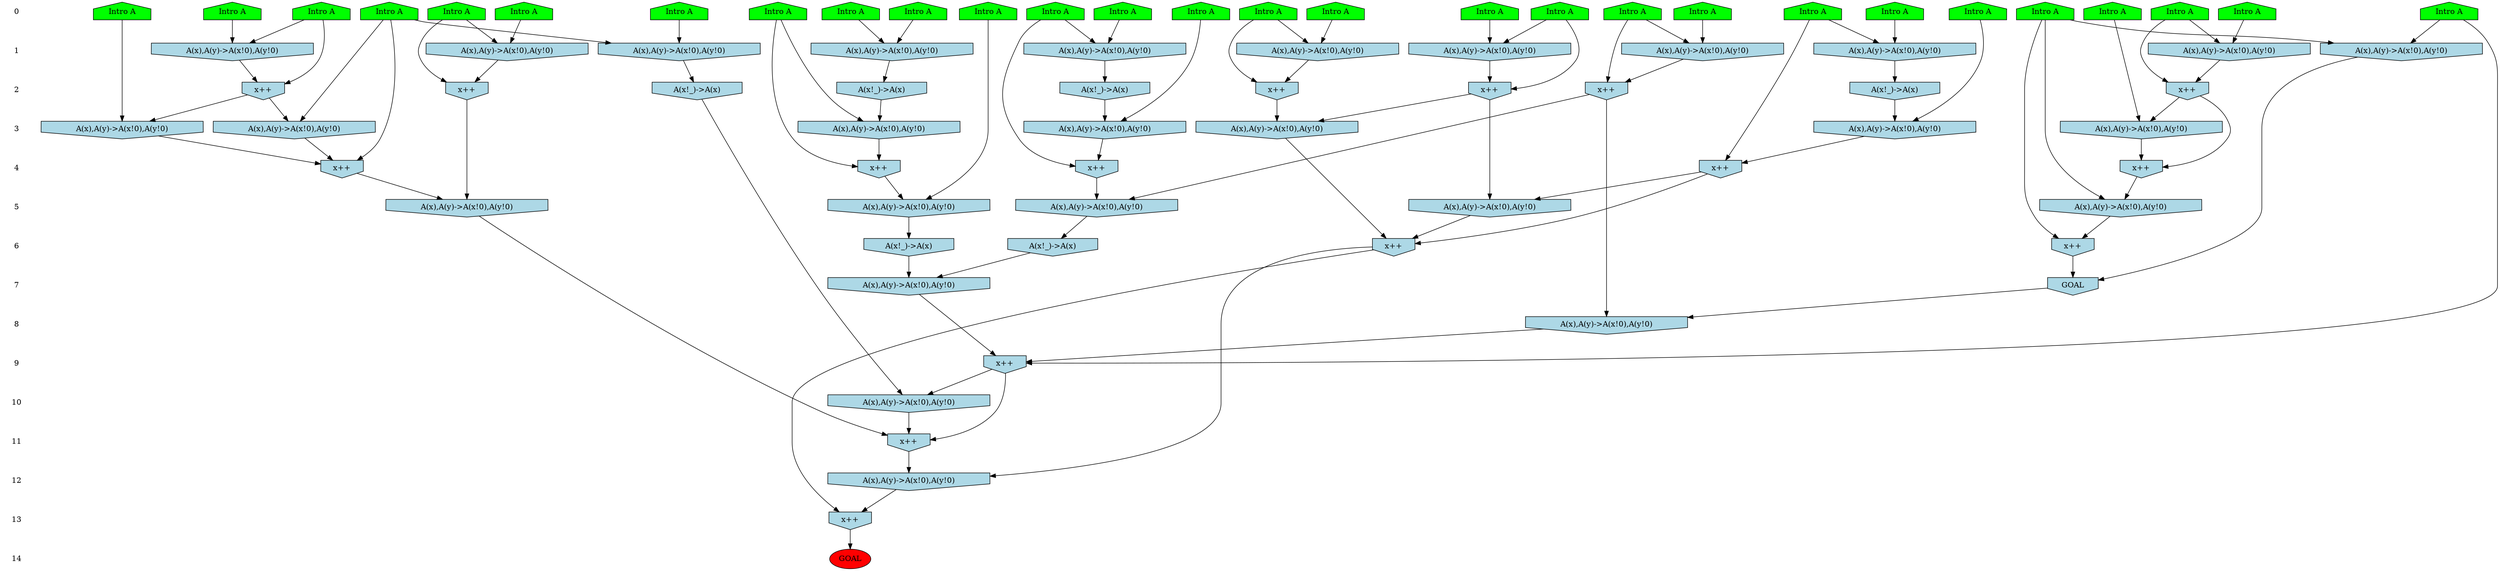 /* Compression of 1 causal flows obtained in average at 3.029979E+00 t.u */
/* Compressed causal flows were: [985] */
digraph G{
 ranksep=.5 ; 
{ rank = same ; "0" [shape=plaintext] ; node_1 [label ="Intro A", shape=house, style=filled, fillcolor=green] ;
node_2 [label ="Intro A", shape=house, style=filled, fillcolor=green] ;
node_3 [label ="Intro A", shape=house, style=filled, fillcolor=green] ;
node_4 [label ="Intro A", shape=house, style=filled, fillcolor=green] ;
node_5 [label ="Intro A", shape=house, style=filled, fillcolor=green] ;
node_6 [label ="Intro A", shape=house, style=filled, fillcolor=green] ;
node_7 [label ="Intro A", shape=house, style=filled, fillcolor=green] ;
node_8 [label ="Intro A", shape=house, style=filled, fillcolor=green] ;
node_9 [label ="Intro A", shape=house, style=filled, fillcolor=green] ;
node_10 [label ="Intro A", shape=house, style=filled, fillcolor=green] ;
node_11 [label ="Intro A", shape=house, style=filled, fillcolor=green] ;
node_12 [label ="Intro A", shape=house, style=filled, fillcolor=green] ;
node_13 [label ="Intro A", shape=house, style=filled, fillcolor=green] ;
node_14 [label ="Intro A", shape=house, style=filled, fillcolor=green] ;
node_15 [label ="Intro A", shape=house, style=filled, fillcolor=green] ;
node_16 [label ="Intro A", shape=house, style=filled, fillcolor=green] ;
node_17 [label ="Intro A", shape=house, style=filled, fillcolor=green] ;
node_18 [label ="Intro A", shape=house, style=filled, fillcolor=green] ;
node_19 [label ="Intro A", shape=house, style=filled, fillcolor=green] ;
node_20 [label ="Intro A", shape=house, style=filled, fillcolor=green] ;
node_21 [label ="Intro A", shape=house, style=filled, fillcolor=green] ;
node_22 [label ="Intro A", shape=house, style=filled, fillcolor=green] ;
node_23 [label ="Intro A", shape=house, style=filled, fillcolor=green] ;
node_24 [label ="Intro A", shape=house, style=filled, fillcolor=green] ;
node_25 [label ="Intro A", shape=house, style=filled, fillcolor=green] ;
node_26 [label ="Intro A", shape=house, style=filled, fillcolor=green] ;
node_27 [label ="Intro A", shape=house, style=filled, fillcolor=green] ;
node_28 [label ="Intro A", shape=house, style=filled, fillcolor=green] ;
}
{ rank = same ; "1" [shape=plaintext] ; node_29 [label="A(x),A(y)->A(x!0),A(y!0)", shape=invhouse, style=filled, fillcolor = lightblue] ;
node_30 [label="A(x),A(y)->A(x!0),A(y!0)", shape=invhouse, style=filled, fillcolor = lightblue] ;
node_31 [label="A(x),A(y)->A(x!0),A(y!0)", shape=invhouse, style=filled, fillcolor = lightblue] ;
node_33 [label="A(x),A(y)->A(x!0),A(y!0)", shape=invhouse, style=filled, fillcolor = lightblue] ;
node_34 [label="A(x),A(y)->A(x!0),A(y!0)", shape=invhouse, style=filled, fillcolor = lightblue] ;
node_37 [label="A(x),A(y)->A(x!0),A(y!0)", shape=invhouse, style=filled, fillcolor = lightblue] ;
node_45 [label="A(x),A(y)->A(x!0),A(y!0)", shape=invhouse, style=filled, fillcolor = lightblue] ;
node_46 [label="A(x),A(y)->A(x!0),A(y!0)", shape=invhouse, style=filled, fillcolor = lightblue] ;
node_48 [label="A(x),A(y)->A(x!0),A(y!0)", shape=invhouse, style=filled, fillcolor = lightblue] ;
node_53 [label="A(x),A(y)->A(x!0),A(y!0)", shape=invhouse, style=filled, fillcolor = lightblue] ;
node_63 [label="A(x),A(y)->A(x!0),A(y!0)", shape=invhouse, style=filled, fillcolor = lightblue] ;
}
{ rank = same ; "2" [shape=plaintext] ; node_32 [label="A(x!_)->A(x)", shape=invhouse, style=filled, fillcolor = lightblue] ;
node_35 [label="x++", shape=invhouse, style=filled, fillcolor = lightblue] ;
node_36 [label="A(x!_)->A(x)", shape=invhouse, style=filled, fillcolor = lightblue] ;
node_39 [label="x++", shape=invhouse, style=filled, fillcolor = lightblue] ;
node_40 [label="A(x!_)->A(x)", shape=invhouse, style=filled, fillcolor = lightblue] ;
node_51 [label="x++", shape=invhouse, style=filled, fillcolor = lightblue] ;
node_52 [label="x++", shape=invhouse, style=filled, fillcolor = lightblue] ;
node_54 [label="x++", shape=invhouse, style=filled, fillcolor = lightblue] ;
node_67 [label="A(x!_)->A(x)", shape=invhouse, style=filled, fillcolor = lightblue] ;
node_68 [label="x++", shape=invhouse, style=filled, fillcolor = lightblue] ;
}
{ rank = same ; "3" [shape=plaintext] ; node_38 [label="A(x),A(y)->A(x!0),A(y!0)", shape=invhouse, style=filled, fillcolor = lightblue] ;
node_41 [label="A(x),A(y)->A(x!0),A(y!0)", shape=invhouse, style=filled, fillcolor = lightblue] ;
node_42 [label="A(x),A(y)->A(x!0),A(y!0)", shape=invhouse, style=filled, fillcolor = lightblue] ;
node_55 [label="A(x),A(y)->A(x!0),A(y!0)", shape=invhouse, style=filled, fillcolor = lightblue] ;
node_58 [label="A(x),A(y)->A(x!0),A(y!0)", shape=invhouse, style=filled, fillcolor = lightblue] ;
node_61 [label="A(x),A(y)->A(x!0),A(y!0)", shape=invhouse, style=filled, fillcolor = lightblue] ;
node_71 [label="A(x),A(y)->A(x!0),A(y!0)", shape=invhouse, style=filled, fillcolor = lightblue] ;
}
{ rank = same ; "4" [shape=plaintext] ; node_43 [label="x++", shape=invhouse, style=filled, fillcolor = lightblue] ;
node_44 [label="x++", shape=invhouse, style=filled, fillcolor = lightblue] ;
node_56 [label="x++", shape=invhouse, style=filled, fillcolor = lightblue] ;
node_57 [label="x++", shape=invhouse, style=filled, fillcolor = lightblue] ;
node_65 [label="x++", shape=invhouse, style=filled, fillcolor = lightblue] ;
}
{ rank = same ; "5" [shape=plaintext] ; node_47 [label="A(x),A(y)->A(x!0),A(y!0)", shape=invhouse, style=filled, fillcolor = lightblue] ;
node_49 [label="A(x),A(y)->A(x!0),A(y!0)", shape=invhouse, style=filled, fillcolor = lightblue] ;
node_60 [label="A(x),A(y)->A(x!0),A(y!0)", shape=invhouse, style=filled, fillcolor = lightblue] ;
node_66 [label="A(x),A(y)->A(x!0),A(y!0)", shape=invhouse, style=filled, fillcolor = lightblue] ;
node_74 [label="A(x),A(y)->A(x!0),A(y!0)", shape=invhouse, style=filled, fillcolor = lightblue] ;
}
{ rank = same ; "6" [shape=plaintext] ; node_50 [label="A(x!_)->A(x)", shape=invhouse, style=filled, fillcolor = lightblue] ;
node_59 [label="A(x!_)->A(x)", shape=invhouse, style=filled, fillcolor = lightblue] ;
node_62 [label="x++", shape=invhouse, style=filled, fillcolor = lightblue] ;
node_75 [label="x++", shape=invhouse, style=filled, fillcolor = lightblue] ;
}
{ rank = same ; "7" [shape=plaintext] ; node_64 [label="GOAL", shape=invhouse, style=filled, fillcolor = lightblue] ;
node_70 [label="A(x),A(y)->A(x!0),A(y!0)", shape=invhouse, style=filled, fillcolor = lightblue] ;
}
{ rank = same ; "8" [shape=plaintext] ; node_69 [label="A(x),A(y)->A(x!0),A(y!0)", shape=invhouse, style=filled, fillcolor = lightblue] ;
}
{ rank = same ; "9" [shape=plaintext] ; node_72 [label="x++", shape=invhouse, style=filled, fillcolor = lightblue] ;
}
{ rank = same ; "10" [shape=plaintext] ; node_73 [label="A(x),A(y)->A(x!0),A(y!0)", shape=invhouse, style=filled, fillcolor = lightblue] ;
}
{ rank = same ; "11" [shape=plaintext] ; node_76 [label="x++", shape=invhouse, style=filled, fillcolor = lightblue] ;
}
{ rank = same ; "12" [shape=plaintext] ; node_77 [label="A(x),A(y)->A(x!0),A(y!0)", shape=invhouse, style=filled, fillcolor = lightblue] ;
}
{ rank = same ; "13" [shape=plaintext] ; node_78 [label="x++", shape=invhouse, style=filled, fillcolor = lightblue] ;
}
{ rank = same ; "14" [shape=plaintext] ; node_79 [label ="GOAL", style=filled, fillcolor=red] ;
}
"0" -> "1" [style="invis"]; 
"1" -> "2" [style="invis"]; 
"2" -> "3" [style="invis"]; 
"3" -> "4" [style="invis"]; 
"4" -> "5" [style="invis"]; 
"5" -> "6" [style="invis"]; 
"6" -> "7" [style="invis"]; 
"7" -> "8" [style="invis"]; 
"8" -> "9" [style="invis"]; 
"9" -> "10" [style="invis"]; 
"10" -> "11" [style="invis"]; 
"11" -> "12" [style="invis"]; 
"12" -> "13" [style="invis"]; 
"13" -> "14" [style="invis"]; 
node_10 -> node_29
node_26 -> node_29
node_17 -> node_30
node_22 -> node_30
node_3 -> node_31
node_13 -> node_31
node_29 -> node_32
node_9 -> node_33
node_20 -> node_33
node_4 -> node_34
node_28 -> node_34
node_4 -> node_35
node_34 -> node_35
node_31 -> node_36
node_2 -> node_37
node_14 -> node_37
node_21 -> node_38
node_36 -> node_38
node_20 -> node_39
node_33 -> node_39
node_37 -> node_40
node_19 -> node_41
node_32 -> node_41
node_11 -> node_42
node_40 -> node_42
node_19 -> node_43
node_41 -> node_43
node_13 -> node_44
node_38 -> node_44
node_1 -> node_45
node_23 -> node_45
node_8 -> node_46
node_25 -> node_46
node_18 -> node_47
node_43 -> node_47
node_7 -> node_48
node_24 -> node_48
node_39 -> node_49
node_44 -> node_49
node_49 -> node_50
node_7 -> node_51
node_48 -> node_51
node_8 -> node_52
node_46 -> node_52
node_6 -> node_53
node_27 -> node_53
node_17 -> node_54
node_30 -> node_54
node_16 -> node_55
node_52 -> node_55
node_14 -> node_56
node_42 -> node_56
node_52 -> node_57
node_55 -> node_57
node_15 -> node_58
node_35 -> node_58
node_47 -> node_59
node_1 -> node_60
node_57 -> node_60
node_27 -> node_61
node_35 -> node_61
node_1 -> node_62
node_60 -> node_62
node_5 -> node_63
node_12 -> node_63
node_45 -> node_64
node_62 -> node_64
node_27 -> node_65
node_58 -> node_65
node_61 -> node_65
node_54 -> node_66
node_65 -> node_66
node_53 -> node_67
node_12 -> node_68
node_63 -> node_68
node_39 -> node_69
node_64 -> node_69
node_50 -> node_70
node_59 -> node_70
node_51 -> node_71
node_68 -> node_71
node_23 -> node_72
node_69 -> node_72
node_70 -> node_72
node_67 -> node_73
node_72 -> node_73
node_56 -> node_74
node_68 -> node_74
node_56 -> node_75
node_71 -> node_75
node_74 -> node_75
node_66 -> node_76
node_72 -> node_76
node_73 -> node_76
node_75 -> node_77
node_76 -> node_77
node_75 -> node_78
node_77 -> node_78
node_78 -> node_79
}
/*
 Dot generation time: 0.000358
*/